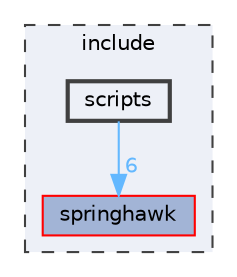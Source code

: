 digraph "E:/Code/Skola/Su/CProg/CProg-Project/include/scripts"
{
 // LATEX_PDF_SIZE
  bgcolor="transparent";
  edge [fontname=Helvetica,fontsize=10,labelfontname=Helvetica,labelfontsize=10];
  node [fontname=Helvetica,fontsize=10,shape=box,height=0.2,width=0.4];
  compound=true
  subgraph clusterdir_d44c64559bbebec7f509842c48db8b23 {
    graph [ bgcolor="#edf0f7", pencolor="grey25", label="include", fontname=Helvetica,fontsize=10 style="filled,dashed", URL="dir_d44c64559bbebec7f509842c48db8b23.html",tooltip=""]
  dir_cff48548073a7b7c0f23992c32307aff [label="springhawk", fillcolor="#a2b4d6", color="red", style="filled", URL="dir_cff48548073a7b7c0f23992c32307aff.html",tooltip=""];
  dir_fe283fc70b97786e5b307b9341908025 [label="scripts", fillcolor="#edf0f7", color="grey25", style="filled,bold", URL="dir_fe283fc70b97786e5b307b9341908025.html",tooltip=""];
  }
  dir_fe283fc70b97786e5b307b9341908025->dir_cff48548073a7b7c0f23992c32307aff [headlabel="6", labeldistance=1.5 headhref="dir_000036_000039.html" href="dir_000036_000039.html" color="steelblue1" fontcolor="steelblue1"];
}
